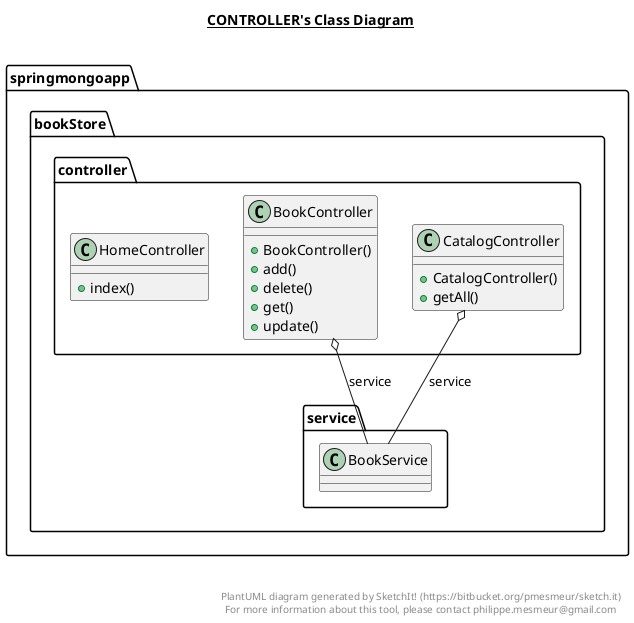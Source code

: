 @startuml

title __CONTROLLER's Class Diagram__\n

  namespace springmongoapp.bookStore {
    namespace controller {
      class springmongoapp.bookStore.controller.BookController {
          + BookController()
          + add()
          + delete()
          + get()
          + update()
      }
    }
  }
  

  namespace springmongoapp.bookStore {
    namespace controller {
      class springmongoapp.bookStore.controller.CatalogController {
          + CatalogController()
          + getAll()
      }
    }
  }
  

  namespace springmongoapp.bookStore {
    namespace controller {
      class springmongoapp.bookStore.controller.HomeController {
          + index()
      }
    }
  }
  

  springmongoapp.bookStore.controller.BookController o-- springmongoapp.bookStore.service.BookService : service
  springmongoapp.bookStore.controller.CatalogController o-- springmongoapp.bookStore.service.BookService : service


right footer


PlantUML diagram generated by SketchIt! (https://bitbucket.org/pmesmeur/sketch.it)
For more information about this tool, please contact philippe.mesmeur@gmail.com
endfooter

@enduml
